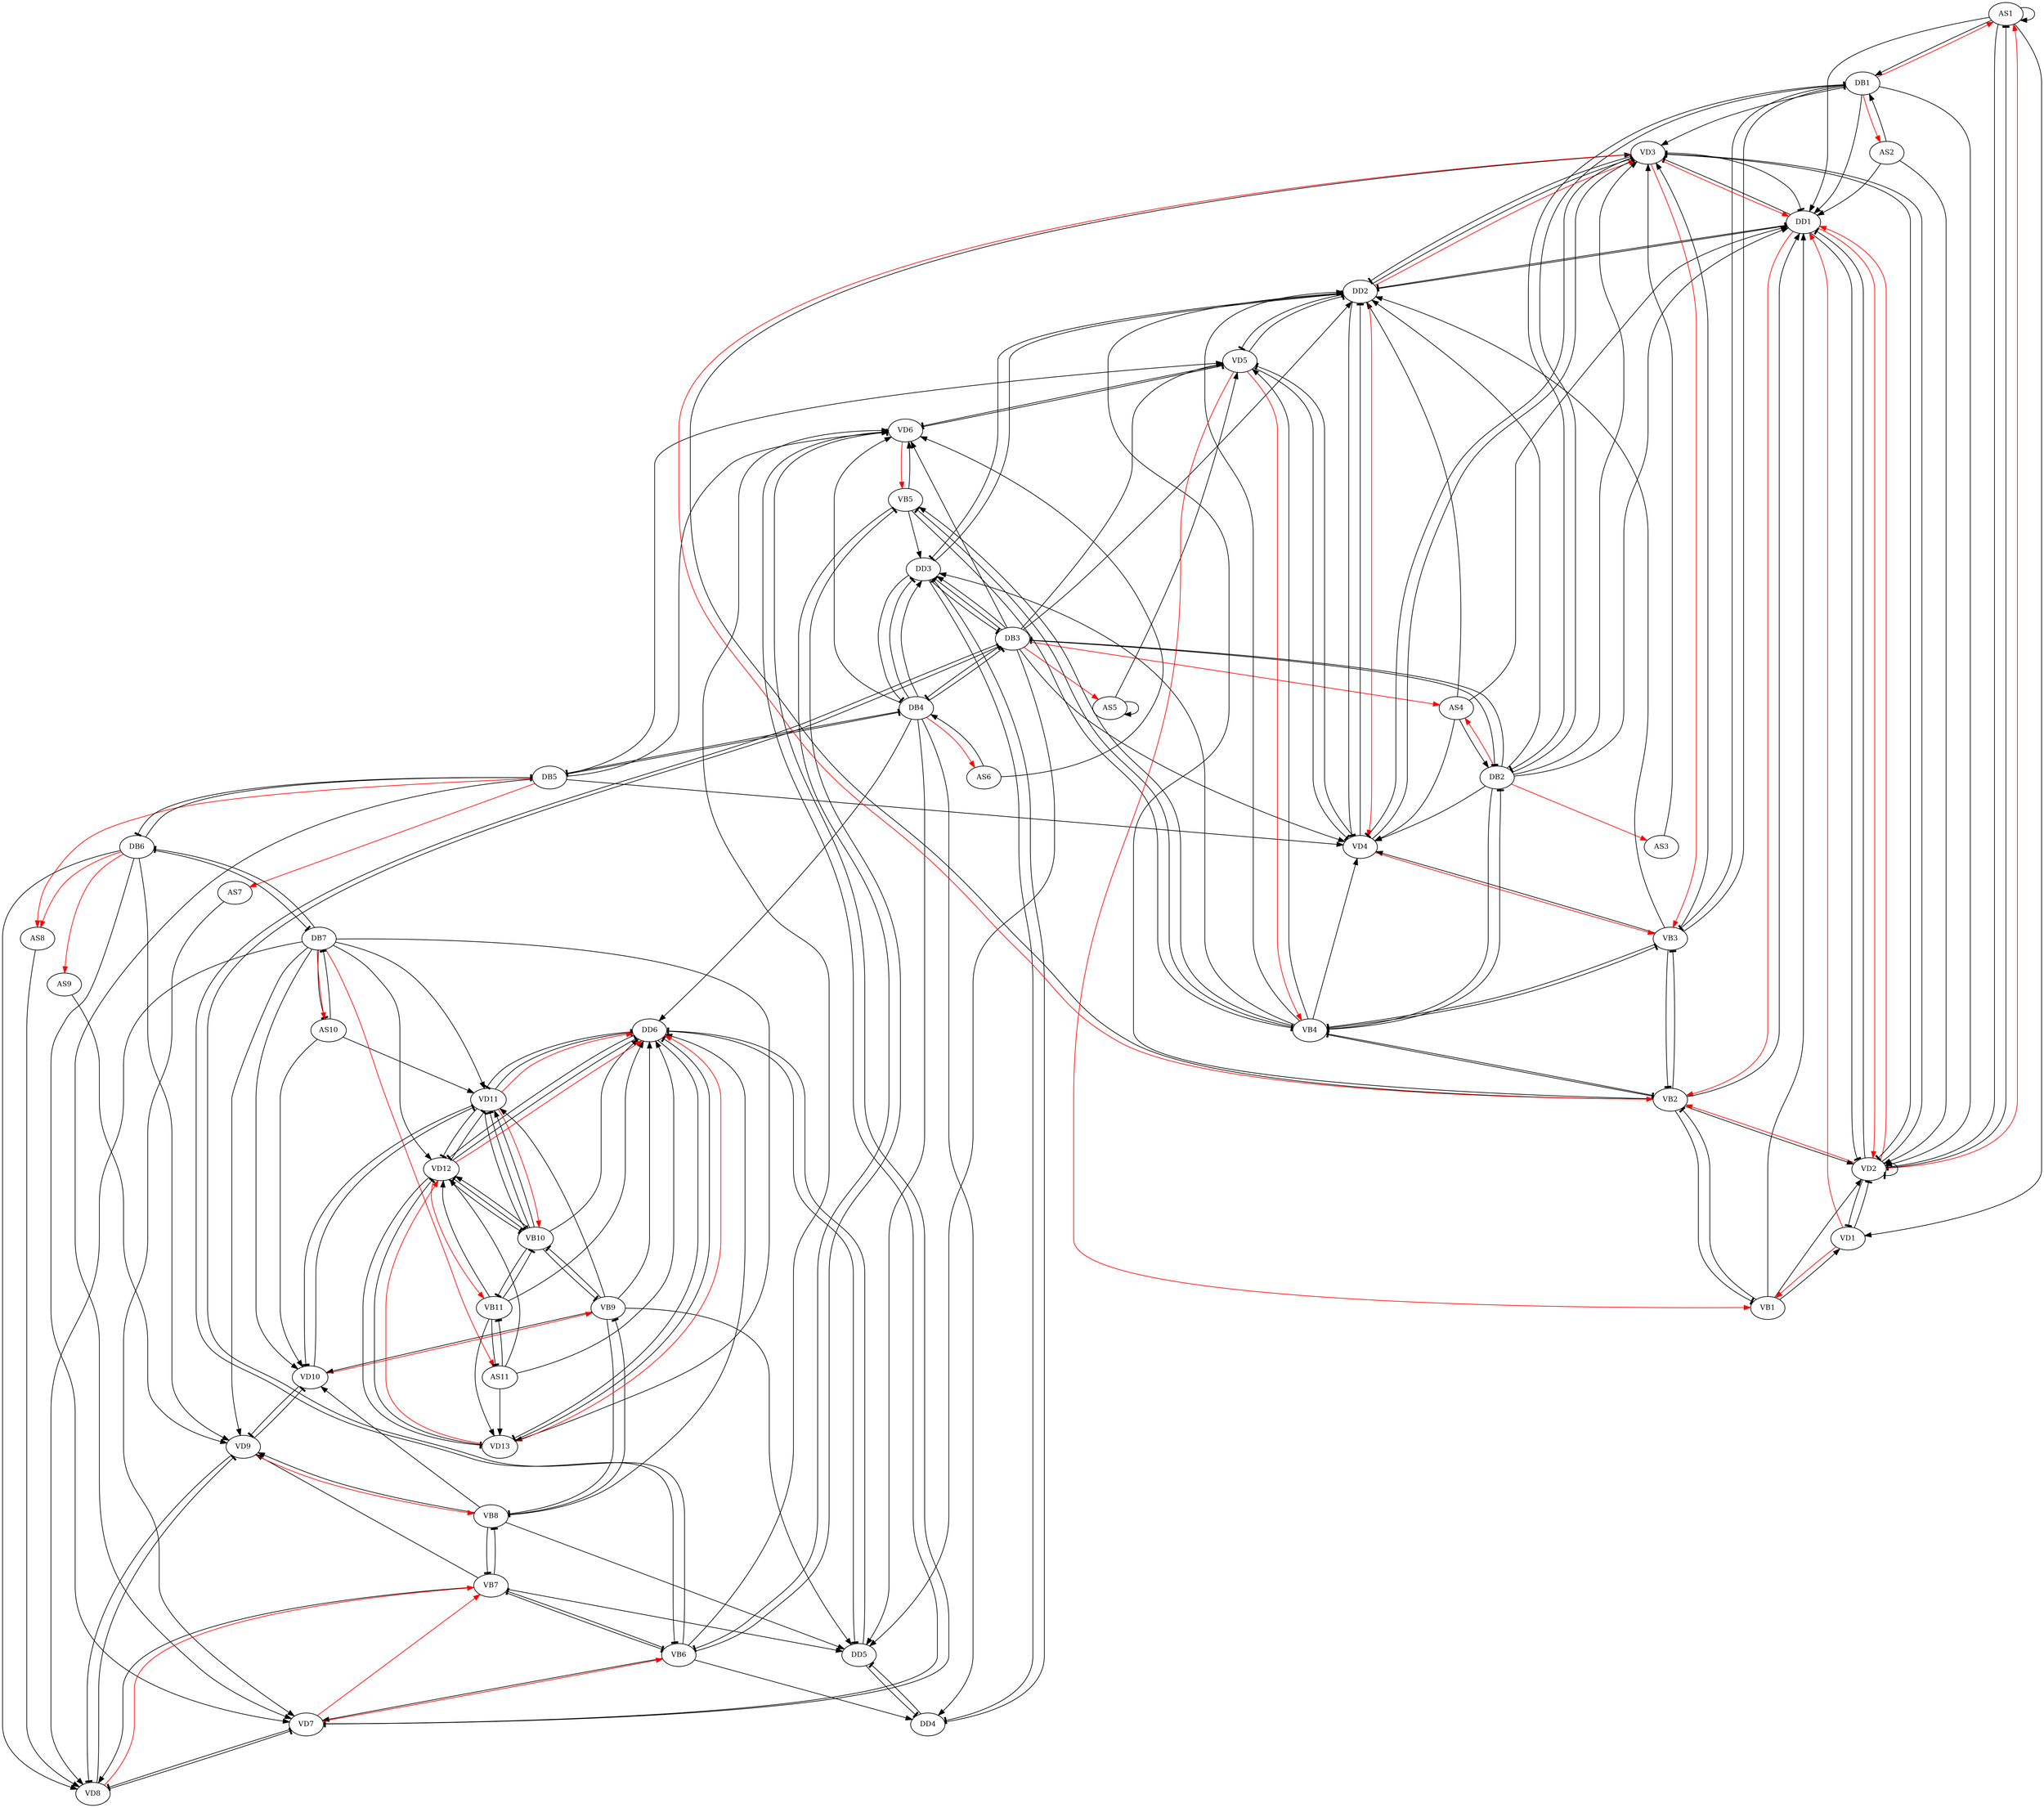 digraph exp {
node [fontsize=11]; AS1; AS10; AS11; AS2; AS3; AS4; AS5; AS6; AS7; AS8; AS9; DB1; DB2; DB3; DB4; DB5; DB6; DB7; DD1; DD2; DD3; DD4; DD5; DD6; VB1; VB10; VB11; VB2; VB3; VB4; VB5; VB6; VB7; VB8; VB9; VD1; VD10; VD11; VD12; VD13; VD2; VD3; VD4; VD5; VD6; VD7; VD8; VD9; 
DB1 -> DB2 [minlen=2 arrowhead="tee"];
DB1 -> VB3 [minlen=2 arrowhead="tee"];
DB2 -> DB1 [minlen=2 arrowhead="tee"];
DB2 -> DB3 [minlen=2 arrowhead="tee"];
DB2 -> VB4 [minlen=2 arrowhead="tee"];
DB3 -> DB2 [minlen=2 arrowhead="tee"];
DB3 -> DB4 [minlen=2 arrowhead="tee"];
DB3 -> DD3 [minlen=2 arrowhead="tee"];
DB3 -> VB6 [minlen=2 arrowhead="tee"];
DB4 -> DB3 [minlen=2 arrowhead="tee"];
DB4 -> DB5 [minlen=2 arrowhead="tee"];
DB4 -> DD3 [minlen=2 arrowhead="tee"];
DB5 -> DB4 [minlen=2 arrowhead="tee"];
DB5 -> DB6 [minlen=2 arrowhead="tee"];
DB6 -> DB5 [minlen=2 arrowhead="tee"];
DB6 -> DB7 [minlen=2 arrowhead="tee"];
DB7 -> DB6 [minlen=2 arrowhead="tee"];
DB7 -> AS10 [minlen=2 arrowhead="tee"];
AS1 -> VD2 [minlen=2 arrowhead="tee"];
AS10 -> DB7 [minlen=2 arrowhead="tee"];
AS11 -> VB11 [minlen=2 arrowhead="tee"];
DD1 -> DD2 [minlen=2 arrowhead="tee"];
DD1 -> VD2 [minlen=2 arrowhead="tee"];
DD1 -> VD3 [minlen=2 arrowhead="tee"];
DD2 -> DD1 [minlen=2 arrowhead="tee"];
DD2 -> DD3 [minlen=2 arrowhead="tee"];
DD2 -> VD3 [minlen=2 arrowhead="tee"];
DD2 -> VD4 [minlen=2 arrowhead="tee"];
DD2 -> VD5 [minlen=2 arrowhead="tee"];
DD3 -> DB3 [minlen=2 arrowhead="tee"];
DD3 -> DB4 [minlen=2 arrowhead="tee"];
DD3 -> DD2 [minlen=2 arrowhead="tee"];
DD3 -> DD4 [minlen=2 arrowhead="tee"];
DD4 -> DD3 [minlen=2 arrowhead="tee"];
DD4 -> DD5 [minlen=2 arrowhead="tee"];
DD5 -> DD4 [minlen=2 arrowhead="tee"];
DD5 -> DD6 [minlen=2 arrowhead="tee"];
DD6 -> DD5 [minlen=2 arrowhead="tee"];
DD6 -> VD11 [minlen=2 arrowhead="tee"];
DD6 -> VD12 [minlen=2 arrowhead="tee"];
DD6 -> VD13 [minlen=2 arrowhead="tee"];
VB1 -> VB2 [minlen=2 arrowhead="tee"];
VB2 -> VB1 [minlen=2 arrowhead="tee"];
VB2 -> VB3 [minlen=2 arrowhead="tee"];
VB2 -> VB4 [minlen=2 arrowhead="tee"];
VB3 -> DB1 [minlen=2 arrowhead="tee"];
VB3 -> VB2 [minlen=2 arrowhead="tee"];
VB3 -> VB4 [minlen=2 arrowhead="tee"];
VB4 -> DB2 [minlen=2 arrowhead="tee"];
VB4 -> VB2 [minlen=2 arrowhead="tee"];
VB4 -> VB3 [minlen=2 arrowhead="tee"];
VB4 -> VB5 [minlen=2 arrowhead="tee"];
VB5 -> VB4 [minlen=2 arrowhead="tee"];
VB5 -> VB6 [minlen=2 arrowhead="tee"];
VB6 -> DB3 [minlen=2 arrowhead="tee"];
VB6 -> VB5 [minlen=2 arrowhead="tee"];
VB6 -> VB7 [minlen=2 arrowhead="tee"];
VB7 -> VB6 [minlen=2 arrowhead="tee"];
VB7 -> VB8 [minlen=2 arrowhead="tee"];
VB8 -> VB7 [minlen=2 arrowhead="tee"];
VB8 -> VB9 [minlen=2 arrowhead="tee"];
VB9 -> VB8 [minlen=2 arrowhead="tee"];
VB9 -> VB10 [minlen=2 arrowhead="tee"];
VB10 -> VB9 [minlen=2 arrowhead="tee"];
VB10 -> VB11 [minlen=2 arrowhead="tee"];
VB10 -> VD11 [minlen=2 arrowhead="tee"];
VB10 -> VD12 [minlen=2 arrowhead="tee"];
VB11 -> AS11 [minlen=2 arrowhead="tee"];
VB11 -> VB10 [minlen=2 arrowhead="tee"];
VD1 -> VD2 [minlen=2 arrowhead="tee"];
VD2 -> AS1 [minlen=2 arrowhead="tee"];
VD2 -> DD1 [minlen=2 arrowhead="tee"];
VD2 -> VD1 [minlen=2 arrowhead="tee"];
VD2 -> VD2 [minlen=2 arrowhead="tee"];
VD2 -> VD3 [minlen=2 arrowhead="tee"];
VD3 -> DD1 [minlen=2 arrowhead="tee"];
VD3 -> DD2 [minlen=2 arrowhead="tee"];
VD3 -> VD2 [minlen=2 arrowhead="tee"];
VD3 -> VD4 [minlen=2 arrowhead="tee"];
VD4 -> DD2 [minlen=2 arrowhead="tee"];
VD4 -> VD3 [minlen=2 arrowhead="tee"];
VD4 -> VD5 [minlen=2 arrowhead="tee"];
VD5 -> DD2 [minlen=2 arrowhead="tee"];
VD5 -> VD4 [minlen=2 arrowhead="tee"];
VD5 -> VD6 [minlen=2 arrowhead="tee"];
VD6 -> VD5 [minlen=2 arrowhead="tee"];
VD6 -> VD7 [minlen=2 arrowhead="tee"];
VD7 -> VD6 [minlen=2 arrowhead="tee"];
VD7 -> VD8 [minlen=2 arrowhead="tee"];
VD8 -> VD7 [minlen=2 arrowhead="tee"];
VD8 -> VD9 [minlen=2 arrowhead="tee"];
VD9 -> VD8 [minlen=2 arrowhead="tee"];
VD9 -> VD10 [minlen=2 arrowhead="tee"];
VD10 -> VD9 [minlen=2 arrowhead="tee"];
VD10 -> VD11 [minlen=2 arrowhead="tee"];
VD11 -> DD6 [minlen=2 arrowhead="tee"];
VD11 -> VB10 [minlen=2 arrowhead="tee"];
VD11 -> VD10 [minlen=2 arrowhead="tee"];
VD11 -> VD12 [minlen=2 arrowhead="tee"];
VD12 -> DD6 [minlen=2 arrowhead="tee"];
VD12 -> VB10 [minlen=2 arrowhead="tee"];
VD12 -> VD11 [minlen=2 arrowhead="tee"];
VD12 -> VD13 [minlen=2 arrowhead="tee"];
VD13 -> DD6 [minlen=2 arrowhead="tee"];
VD13 -> VD12 [minlen=2 arrowhead="tee"];
DB1 -> AS1 [minlen=2 color=red];
DB1 -> AS2 [minlen=2 color=red];
DB1 -> DD1 [minlen=2];
DB1 -> VD2 [minlen=2];
DB1 -> VD3 [minlen=2];
DB2 -> AS3 [minlen=2 color=red];
DB2 -> AS4 [minlen=2 color=red];
DB2 -> DD1 [minlen=2];
DB2 -> DD2 [minlen=2];
DB2 -> VD3 [minlen=2];
DB2 -> VD4 [minlen=2];
DB3 -> AS4 [minlen=2 color=red];
DB3 -> AS5 [minlen=2 color=red];
DB3 -> DD2 [minlen=2];
DB3 -> DD3 [minlen=2];
DB3 -> DD5 [minlen=2];
DB3 -> VD4 [minlen=2];
DB3 -> VD5 [minlen=2];
DB3 -> VD6 [minlen=2];
DB4 -> AS6 [minlen=2 color=red];
DB4 -> DD3 [minlen=2];
DB4 -> DD4 [minlen=2];
DB4 -> DD5 [minlen=2];
DB4 -> DD6 [minlen=2];
DB4 -> VD6 [minlen=2];
DB5 -> AS7 [minlen=2 color=red];
DB5 -> AS8 [minlen=2 color=red];
DB5 -> VD4 [minlen=2];
DB5 -> VD5 [minlen=2];
DB5 -> VD6 [minlen=2];
DB5 -> VD7 [minlen=2];
DB6 -> AS8 [minlen=2 color=red];
DB6 -> AS9 [minlen=2 color=red];
DB6 -> VD7 [minlen=2];
DB6 -> VD8 [minlen=2];
DB6 -> VD9 [minlen=2];
DB7 -> AS10 [minlen=2 color=red];
DB7 -> AS11 [minlen=2 color=red];
DB7 -> VD8 [minlen=2];
DB7 -> VD9 [minlen=2];
DB7 -> VD10 [minlen=2];
DB7 -> VD11 [minlen=2];
DB7 -> VD12 [minlen=2];
DB7 -> VD13 [minlen=2];
AS1 -> DB1 [minlen=2];
AS1 -> AS1 [minlen=2];
AS1 -> DD1 [minlen=2];
AS1 -> VD1 [minlen=2];
AS2 -> DB1 [minlen=2];
AS2 -> DD1 [minlen=2];
AS2 -> VD2 [minlen=2];
AS3 -> VD3 [minlen=2];
AS4 -> DB2 [minlen=2];
AS4 -> DD1 [minlen=2];
AS4 -> DD2 [minlen=2];
AS4 -> VD4 [minlen=2];
AS5 -> AS5 [minlen=2];
AS5 -> VD5 [minlen=2];
AS6 -> DB4 [minlen=2];
AS6 -> VD6 [minlen=2];
AS7 -> VD7 [minlen=2];
AS8 -> VD8 [minlen=2];
AS9 -> VD9 [minlen=2];
AS10 -> VD10 [minlen=2];
AS10 -> VD11 [minlen=2];
AS11 -> DD6 [minlen=2];
AS11 -> VD12 [minlen=2];
AS11 -> VD13 [minlen=2];
DD1 -> VB2 [minlen=2 color=red];
DD1 -> VD2 [minlen=2 color=red];
DD2 -> VD3 [minlen=2 color=red];
DD2 -> VD4 [minlen=2 color=red];
VB1 -> DD1 [minlen=2];
VB1 -> VD1 [minlen=2];
VB1 -> VD2 [minlen=2];
VB2 -> DD1 [minlen=2];
VB2 -> DD2 [minlen=2];
VB2 -> VD2 [minlen=2];
VB2 -> VD3 [minlen=2];
VB3 -> DD2 [minlen=2];
VB3 -> VD3 [minlen=2];
VB3 -> VD4 [minlen=2];
VB4 -> DD2 [minlen=2];
VB4 -> DD3 [minlen=2];
VB4 -> VB5 [minlen=2];
VB4 -> VD4 [minlen=2];
VB4 -> VD5 [minlen=2];
VB5 -> DD3 [minlen=2];
VB5 -> VD6 [minlen=2];
VB6 -> DD4 [minlen=2];
VB6 -> VD6 [minlen=2];
VB6 -> VD7 [minlen=2];
VB7 -> DD5 [minlen=2];
VB7 -> VD8 [minlen=2];
VB7 -> VD9 [minlen=2];
VB8 -> DD5 [minlen=2];
VB8 -> DD6 [minlen=2];
VB8 -> VD9 [minlen=2];
VB8 -> VD10 [minlen=2];
VB9 -> DD5 [minlen=2];
VB9 -> DD6 [minlen=2];
VB9 -> VD10 [minlen=2];
VB9 -> VD11 [minlen=2];
VB10 -> DD6 [minlen=2];
VB10 -> VD11 [minlen=2];
VB10 -> VD12 [minlen=2];
VB11 -> DD6 [minlen=2];
VB11 -> VD12 [minlen=2];
VB11 -> VD13 [minlen=2];
VD1 -> DD1 [minlen=2 color=red];
VD1 -> VB1 [minlen=2 color=red];
VD2 -> AS1 [minlen=2 color=red];
VD2 -> DD1 [minlen=2 color=red];
VD2 -> VB2 [minlen=2 color=red];
VD3 -> DD1 [minlen=2 color=red];
VD3 -> VB2 [minlen=2 color=red];
VD3 -> VB3 [minlen=2 color=red];
VD4 -> VB3 [minlen=2 color=red];
VD5 -> VB1 [minlen=2 color=red];
VD5 -> VB4 [minlen=2 color=red];
VD6 -> VB5 [minlen=2 color=red];
VD7 -> VB6 [minlen=2 color=red];
VD7 -> VB7 [minlen=2 color=red];
VD8 -> VB7 [minlen=2 color=red];
VD9 -> VB8 [minlen=2 color=red];
VD10 -> VB9 [minlen=2 color=red];
VD11 -> DD6 [minlen=2 color=red];
VD11 -> VB10 [minlen=2 color=red];
VD12 -> DD6 [minlen=2 color=red];
VD12 -> VB11 [minlen=2 color=red];
VD13 -> DD6 [minlen=2 color=red];
VD13 -> VD12 [minlen=2 color=red];
splines=true;sep="+25,25";overlap=false
fontsize=12;
}